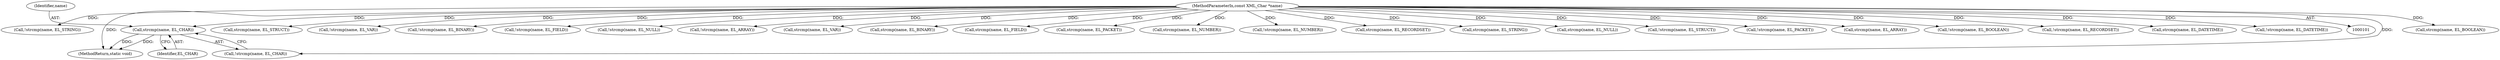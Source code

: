 digraph "0_php-src_c4cca4c20e75359c9a13a1f9a36cb7b4e9601d29?w=1@API" {
"1000237" [label="(Call,strcmp(name, EL_CHAR))"];
"1000103" [label="(MethodParameterIn,const XML_Char *name)"];
"1000342" [label="(Call,strcmp(name, EL_BOOLEAN))"];
"1000238" [label="(Identifier,name)"];
"1000142" [label="(Call,!strcmp(name, EL_STRING))"];
"1000893" [label="(MethodReturn,static void)"];
"1000492" [label="(Call,strcmp(name, EL_STRUCT))"];
"1000524" [label="(Call,!strcmp(name, EL_VAR))"];
"1000189" [label="(Call,!strcmp(name, EL_BINARY))"];
"1000742" [label="(Call,!strcmp(name, EL_FIELD))"];
"1000239" [label="(Identifier,EL_CHAR)"];
"1000425" [label="(Call,!strcmp(name, EL_NULL))"];
"1000458" [label="(Call,!strcmp(name, EL_ARRAY))"];
"1000236" [label="(Call,!strcmp(name, EL_CHAR))"];
"1000525" [label="(Call,strcmp(name, EL_VAR))"];
"1000190" [label="(Call,strcmp(name, EL_BINARY))"];
"1000743" [label="(Call,strcmp(name, EL_FIELD))"];
"1000115" [label="(Call,strcmp(name, EL_PACKET))"];
"1000237" [label="(Call,strcmp(name, EL_CHAR))"];
"1000301" [label="(Call,strcmp(name, EL_NUMBER))"];
"1000300" [label="(Call,!strcmp(name, EL_NUMBER))"];
"1000586" [label="(Call,strcmp(name, EL_RECORDSET))"];
"1000143" [label="(Call,strcmp(name, EL_STRING))"];
"1000426" [label="(Call,strcmp(name, EL_NULL))"];
"1000491" [label="(Call,!strcmp(name, EL_STRUCT))"];
"1000103" [label="(MethodParameterIn,const XML_Char *name)"];
"1000114" [label="(Call,!strcmp(name, EL_PACKET))"];
"1000459" [label="(Call,strcmp(name, EL_ARRAY))"];
"1000341" [label="(Call,!strcmp(name, EL_BOOLEAN))"];
"1000585" [label="(Call,!strcmp(name, EL_RECORDSET))"];
"1000861" [label="(Call,strcmp(name, EL_DATETIME))"];
"1000860" [label="(Call,!strcmp(name, EL_DATETIME))"];
"1000237" -> "1000236"  [label="AST: "];
"1000237" -> "1000239"  [label="CFG: "];
"1000238" -> "1000237"  [label="AST: "];
"1000239" -> "1000237"  [label="AST: "];
"1000236" -> "1000237"  [label="CFG: "];
"1000237" -> "1000893"  [label="DDG: "];
"1000237" -> "1000893"  [label="DDG: "];
"1000103" -> "1000237"  [label="DDG: "];
"1000103" -> "1000101"  [label="AST: "];
"1000103" -> "1000893"  [label="DDG: "];
"1000103" -> "1000114"  [label="DDG: "];
"1000103" -> "1000115"  [label="DDG: "];
"1000103" -> "1000142"  [label="DDG: "];
"1000103" -> "1000143"  [label="DDG: "];
"1000103" -> "1000189"  [label="DDG: "];
"1000103" -> "1000190"  [label="DDG: "];
"1000103" -> "1000236"  [label="DDG: "];
"1000103" -> "1000300"  [label="DDG: "];
"1000103" -> "1000301"  [label="DDG: "];
"1000103" -> "1000341"  [label="DDG: "];
"1000103" -> "1000342"  [label="DDG: "];
"1000103" -> "1000425"  [label="DDG: "];
"1000103" -> "1000426"  [label="DDG: "];
"1000103" -> "1000458"  [label="DDG: "];
"1000103" -> "1000459"  [label="DDG: "];
"1000103" -> "1000491"  [label="DDG: "];
"1000103" -> "1000492"  [label="DDG: "];
"1000103" -> "1000524"  [label="DDG: "];
"1000103" -> "1000525"  [label="DDG: "];
"1000103" -> "1000585"  [label="DDG: "];
"1000103" -> "1000586"  [label="DDG: "];
"1000103" -> "1000742"  [label="DDG: "];
"1000103" -> "1000743"  [label="DDG: "];
"1000103" -> "1000860"  [label="DDG: "];
"1000103" -> "1000861"  [label="DDG: "];
}
